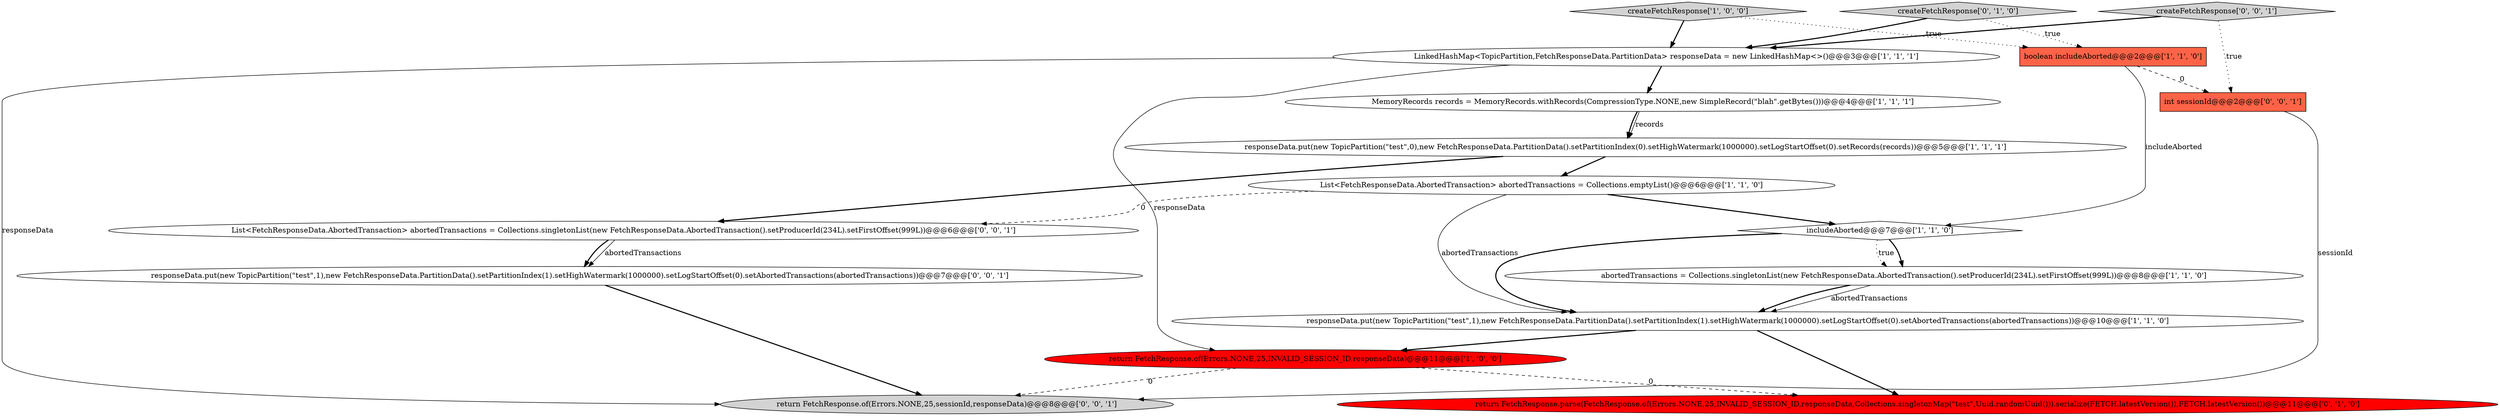 digraph {
2 [style = filled, label = "boolean includeAborted@@@2@@@['1', '1', '0']", fillcolor = tomato, shape = box image = "AAA0AAABBB1BBB"];
0 [style = filled, label = "createFetchResponse['1', '0', '0']", fillcolor = lightgray, shape = diamond image = "AAA0AAABBB1BBB"];
6 [style = filled, label = "responseData.put(new TopicPartition(\"test\",1),new FetchResponseData.PartitionData().setPartitionIndex(1).setHighWatermark(1000000).setLogStartOffset(0).setAbortedTransactions(abortedTransactions))@@@10@@@['1', '1', '0']", fillcolor = white, shape = ellipse image = "AAA0AAABBB1BBB"];
5 [style = filled, label = "MemoryRecords records = MemoryRecords.withRecords(CompressionType.NONE,new SimpleRecord(\"blah\".getBytes()))@@@4@@@['1', '1', '1']", fillcolor = white, shape = ellipse image = "AAA0AAABBB1BBB"];
9 [style = filled, label = "includeAborted@@@7@@@['1', '1', '0']", fillcolor = white, shape = diamond image = "AAA0AAABBB1BBB"];
10 [style = filled, label = "createFetchResponse['0', '1', '0']", fillcolor = lightgray, shape = diamond image = "AAA0AAABBB2BBB"];
11 [style = filled, label = "return FetchResponse.parse(FetchResponse.of(Errors.NONE,25,INVALID_SESSION_ID,responseData,Collections.singletonMap(\"test\",Uuid.randomUuid())).serialize(FETCH.latestVersion()),FETCH.latestVersion())@@@11@@@['0', '1', '0']", fillcolor = red, shape = ellipse image = "AAA1AAABBB2BBB"];
15 [style = filled, label = "responseData.put(new TopicPartition(\"test\",1),new FetchResponseData.PartitionData().setPartitionIndex(1).setHighWatermark(1000000).setLogStartOffset(0).setAbortedTransactions(abortedTransactions))@@@7@@@['0', '0', '1']", fillcolor = white, shape = ellipse image = "AAA0AAABBB3BBB"];
13 [style = filled, label = "List<FetchResponseData.AbortedTransaction> abortedTransactions = Collections.singletonList(new FetchResponseData.AbortedTransaction().setProducerId(234L).setFirstOffset(999L))@@@6@@@['0', '0', '1']", fillcolor = white, shape = ellipse image = "AAA0AAABBB3BBB"];
1 [style = filled, label = "responseData.put(new TopicPartition(\"test\",0),new FetchResponseData.PartitionData().setPartitionIndex(0).setHighWatermark(1000000).setLogStartOffset(0).setRecords(records))@@@5@@@['1', '1', '1']", fillcolor = white, shape = ellipse image = "AAA0AAABBB1BBB"];
4 [style = filled, label = "List<FetchResponseData.AbortedTransaction> abortedTransactions = Collections.emptyList()@@@6@@@['1', '1', '0']", fillcolor = white, shape = ellipse image = "AAA0AAABBB1BBB"];
16 [style = filled, label = "return FetchResponse.of(Errors.NONE,25,sessionId,responseData)@@@8@@@['0', '0', '1']", fillcolor = lightgray, shape = ellipse image = "AAA0AAABBB3BBB"];
7 [style = filled, label = "abortedTransactions = Collections.singletonList(new FetchResponseData.AbortedTransaction().setProducerId(234L).setFirstOffset(999L))@@@8@@@['1', '1', '0']", fillcolor = white, shape = ellipse image = "AAA0AAABBB1BBB"];
14 [style = filled, label = "createFetchResponse['0', '0', '1']", fillcolor = lightgray, shape = diamond image = "AAA0AAABBB3BBB"];
12 [style = filled, label = "int sessionId@@@2@@@['0', '0', '1']", fillcolor = tomato, shape = box image = "AAA0AAABBB3BBB"];
3 [style = filled, label = "LinkedHashMap<TopicPartition,FetchResponseData.PartitionData> responseData = new LinkedHashMap<>()@@@3@@@['1', '1', '1']", fillcolor = white, shape = ellipse image = "AAA0AAABBB1BBB"];
8 [style = filled, label = "return FetchResponse.of(Errors.NONE,25,INVALID_SESSION_ID,responseData)@@@11@@@['1', '0', '0']", fillcolor = red, shape = ellipse image = "AAA1AAABBB1BBB"];
0->3 [style = bold, label=""];
4->9 [style = bold, label=""];
14->3 [style = bold, label=""];
1->4 [style = bold, label=""];
8->16 [style = dashed, label="0"];
14->12 [style = dotted, label="true"];
10->3 [style = bold, label=""];
12->16 [style = solid, label="sessionId"];
9->7 [style = bold, label=""];
15->16 [style = bold, label=""];
1->13 [style = bold, label=""];
9->6 [style = bold, label=""];
7->6 [style = solid, label="abortedTransactions"];
2->9 [style = solid, label="includeAborted"];
5->1 [style = bold, label=""];
2->12 [style = dashed, label="0"];
3->5 [style = bold, label=""];
3->8 [style = solid, label="responseData"];
4->6 [style = solid, label="abortedTransactions"];
13->15 [style = solid, label="abortedTransactions"];
10->2 [style = dotted, label="true"];
3->16 [style = solid, label="responseData"];
6->11 [style = bold, label=""];
6->8 [style = bold, label=""];
7->6 [style = bold, label=""];
13->15 [style = bold, label=""];
0->2 [style = dotted, label="true"];
5->1 [style = solid, label="records"];
9->7 [style = dotted, label="true"];
8->11 [style = dashed, label="0"];
4->13 [style = dashed, label="0"];
}

